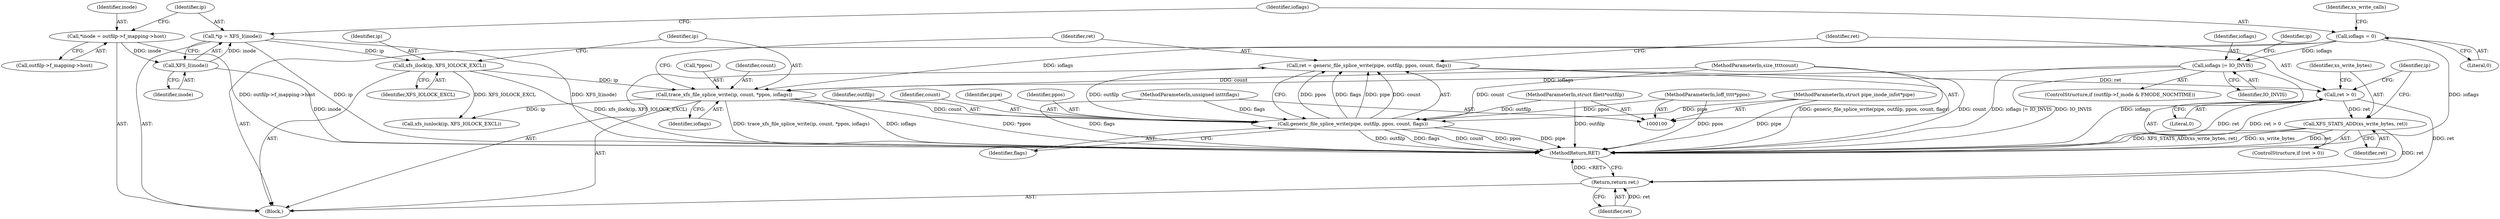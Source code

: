 digraph "1_linux_8d0207652cbe27d1f962050737848e5ad4671958@API" {
"1000153" [label="(Call,ret = generic_file_splice_write(pipe, outfilp, ppos, count, flags))"];
"1000155" [label="(Call,generic_file_splice_write(pipe, outfilp, ppos, count, flags))"];
"1000101" [label="(MethodParameterIn,struct pipe_inode_info\t*pipe)"];
"1000102" [label="(MethodParameterIn,struct file\t\t*outfilp)"];
"1000103" [label="(MethodParameterIn,loff_t\t\t\t*ppos)"];
"1000147" [label="(Call,trace_xfs_file_splice_write(ip, count, *ppos, ioflags))"];
"1000144" [label="(Call,xfs_ilock(ip, XFS_IOLOCK_EXCL))"];
"1000116" [label="(Call,*ip = XFS_I(inode))"];
"1000118" [label="(Call,XFS_I(inode))"];
"1000108" [label="(Call,*inode = outfilp->f_mapping->host)"];
"1000104" [label="(MethodParameterIn,size_t\t\t\tcount)"];
"1000133" [label="(Call,ioflags |= IO_INVIS)"];
"1000121" [label="(Call,ioflags = 0)"];
"1000105" [label="(MethodParameterIn,unsigned int\t\tflags)"];
"1000162" [label="(Call,ret > 0)"];
"1000165" [label="(Call,XFS_STATS_ADD(xs_write_bytes, ret))"];
"1000171" [label="(Return,return ret;)"];
"1000150" [label="(Call,*ppos)"];
"1000109" [label="(Identifier,inode)"];
"1000171" [label="(Return,return ret;)"];
"1000149" [label="(Identifier,count)"];
"1000102" [label="(MethodParameterIn,struct file\t\t*outfilp)"];
"1000121" [label="(Call,ioflags = 0)"];
"1000126" [label="(Identifier,xs_write_calls)"];
"1000162" [label="(Call,ret > 0)"];
"1000153" [label="(Call,ret = generic_file_splice_write(pipe, outfilp, ppos, count, flags))"];
"1000160" [label="(Identifier,flags)"];
"1000147" [label="(Call,trace_xfs_file_splice_write(ip, count, *ppos, ioflags))"];
"1000146" [label="(Identifier,XFS_IOLOCK_EXCL)"];
"1000167" [label="(Identifier,ret)"];
"1000156" [label="(Identifier,pipe)"];
"1000165" [label="(Call,XFS_STATS_ADD(xs_write_bytes, ret))"];
"1000122" [label="(Identifier,ioflags)"];
"1000164" [label="(Literal,0)"];
"1000101" [label="(MethodParameterIn,struct pipe_inode_info\t*pipe)"];
"1000152" [label="(Identifier,ioflags)"];
"1000127" [label="(ControlStructure,if (outfilp->f_mode & FMODE_NOCMTIME))"];
"1000118" [label="(Call,XFS_I(inode))"];
"1000119" [label="(Identifier,inode)"];
"1000157" [label="(Identifier,outfilp)"];
"1000139" [label="(Identifier,ip)"];
"1000105" [label="(MethodParameterIn,unsigned int\t\tflags)"];
"1000159" [label="(Identifier,count)"];
"1000163" [label="(Identifier,ret)"];
"1000161" [label="(ControlStructure,if (ret > 0))"];
"1000166" [label="(Identifier,xs_write_bytes)"];
"1000104" [label="(MethodParameterIn,size_t\t\t\tcount)"];
"1000148" [label="(Identifier,ip)"];
"1000106" [label="(Block,)"];
"1000173" [label="(MethodReturn,RET)"];
"1000155" [label="(Call,generic_file_splice_write(pipe, outfilp, ppos, count, flags))"];
"1000158" [label="(Identifier,ppos)"];
"1000133" [label="(Call,ioflags |= IO_INVIS)"];
"1000116" [label="(Call,*ip = XFS_I(inode))"];
"1000123" [label="(Literal,0)"];
"1000134" [label="(Identifier,ioflags)"];
"1000145" [label="(Identifier,ip)"];
"1000154" [label="(Identifier,ret)"];
"1000108" [label="(Call,*inode = outfilp->f_mapping->host)"];
"1000169" [label="(Identifier,ip)"];
"1000172" [label="(Identifier,ret)"];
"1000103" [label="(MethodParameterIn,loff_t\t\t\t*ppos)"];
"1000135" [label="(Identifier,IO_INVIS)"];
"1000117" [label="(Identifier,ip)"];
"1000168" [label="(Call,xfs_iunlock(ip, XFS_IOLOCK_EXCL))"];
"1000144" [label="(Call,xfs_ilock(ip, XFS_IOLOCK_EXCL))"];
"1000110" [label="(Call,outfilp->f_mapping->host)"];
"1000153" -> "1000106"  [label="AST: "];
"1000153" -> "1000155"  [label="CFG: "];
"1000154" -> "1000153"  [label="AST: "];
"1000155" -> "1000153"  [label="AST: "];
"1000163" -> "1000153"  [label="CFG: "];
"1000153" -> "1000173"  [label="DDG: generic_file_splice_write(pipe, outfilp, ppos, count, flags)"];
"1000155" -> "1000153"  [label="DDG: ppos"];
"1000155" -> "1000153"  [label="DDG: flags"];
"1000155" -> "1000153"  [label="DDG: pipe"];
"1000155" -> "1000153"  [label="DDG: count"];
"1000155" -> "1000153"  [label="DDG: outfilp"];
"1000153" -> "1000162"  [label="DDG: ret"];
"1000155" -> "1000160"  [label="CFG: "];
"1000156" -> "1000155"  [label="AST: "];
"1000157" -> "1000155"  [label="AST: "];
"1000158" -> "1000155"  [label="AST: "];
"1000159" -> "1000155"  [label="AST: "];
"1000160" -> "1000155"  [label="AST: "];
"1000155" -> "1000173"  [label="DDG: outfilp"];
"1000155" -> "1000173"  [label="DDG: flags"];
"1000155" -> "1000173"  [label="DDG: count"];
"1000155" -> "1000173"  [label="DDG: ppos"];
"1000155" -> "1000173"  [label="DDG: pipe"];
"1000101" -> "1000155"  [label="DDG: pipe"];
"1000102" -> "1000155"  [label="DDG: outfilp"];
"1000103" -> "1000155"  [label="DDG: ppos"];
"1000147" -> "1000155"  [label="DDG: count"];
"1000104" -> "1000155"  [label="DDG: count"];
"1000105" -> "1000155"  [label="DDG: flags"];
"1000101" -> "1000100"  [label="AST: "];
"1000101" -> "1000173"  [label="DDG: pipe"];
"1000102" -> "1000100"  [label="AST: "];
"1000102" -> "1000173"  [label="DDG: outfilp"];
"1000103" -> "1000100"  [label="AST: "];
"1000103" -> "1000173"  [label="DDG: ppos"];
"1000147" -> "1000106"  [label="AST: "];
"1000147" -> "1000152"  [label="CFG: "];
"1000148" -> "1000147"  [label="AST: "];
"1000149" -> "1000147"  [label="AST: "];
"1000150" -> "1000147"  [label="AST: "];
"1000152" -> "1000147"  [label="AST: "];
"1000154" -> "1000147"  [label="CFG: "];
"1000147" -> "1000173"  [label="DDG: ioflags"];
"1000147" -> "1000173"  [label="DDG: *ppos"];
"1000147" -> "1000173"  [label="DDG: trace_xfs_file_splice_write(ip, count, *ppos, ioflags)"];
"1000144" -> "1000147"  [label="DDG: ip"];
"1000104" -> "1000147"  [label="DDG: count"];
"1000133" -> "1000147"  [label="DDG: ioflags"];
"1000121" -> "1000147"  [label="DDG: ioflags"];
"1000147" -> "1000168"  [label="DDG: ip"];
"1000144" -> "1000106"  [label="AST: "];
"1000144" -> "1000146"  [label="CFG: "];
"1000145" -> "1000144"  [label="AST: "];
"1000146" -> "1000144"  [label="AST: "];
"1000148" -> "1000144"  [label="CFG: "];
"1000144" -> "1000173"  [label="DDG: xfs_ilock(ip, XFS_IOLOCK_EXCL)"];
"1000116" -> "1000144"  [label="DDG: ip"];
"1000144" -> "1000168"  [label="DDG: XFS_IOLOCK_EXCL"];
"1000116" -> "1000106"  [label="AST: "];
"1000116" -> "1000118"  [label="CFG: "];
"1000117" -> "1000116"  [label="AST: "];
"1000118" -> "1000116"  [label="AST: "];
"1000122" -> "1000116"  [label="CFG: "];
"1000116" -> "1000173"  [label="DDG: XFS_I(inode)"];
"1000116" -> "1000173"  [label="DDG: ip"];
"1000118" -> "1000116"  [label="DDG: inode"];
"1000118" -> "1000119"  [label="CFG: "];
"1000119" -> "1000118"  [label="AST: "];
"1000118" -> "1000173"  [label="DDG: inode"];
"1000108" -> "1000118"  [label="DDG: inode"];
"1000108" -> "1000106"  [label="AST: "];
"1000108" -> "1000110"  [label="CFG: "];
"1000109" -> "1000108"  [label="AST: "];
"1000110" -> "1000108"  [label="AST: "];
"1000117" -> "1000108"  [label="CFG: "];
"1000108" -> "1000173"  [label="DDG: outfilp->f_mapping->host"];
"1000104" -> "1000100"  [label="AST: "];
"1000104" -> "1000173"  [label="DDG: count"];
"1000133" -> "1000127"  [label="AST: "];
"1000133" -> "1000135"  [label="CFG: "];
"1000134" -> "1000133"  [label="AST: "];
"1000135" -> "1000133"  [label="AST: "];
"1000139" -> "1000133"  [label="CFG: "];
"1000133" -> "1000173"  [label="DDG: ioflags"];
"1000133" -> "1000173"  [label="DDG: ioflags |= IO_INVIS"];
"1000133" -> "1000173"  [label="DDG: IO_INVIS"];
"1000121" -> "1000133"  [label="DDG: ioflags"];
"1000121" -> "1000106"  [label="AST: "];
"1000121" -> "1000123"  [label="CFG: "];
"1000122" -> "1000121"  [label="AST: "];
"1000123" -> "1000121"  [label="AST: "];
"1000126" -> "1000121"  [label="CFG: "];
"1000121" -> "1000173"  [label="DDG: ioflags"];
"1000105" -> "1000100"  [label="AST: "];
"1000105" -> "1000173"  [label="DDG: flags"];
"1000162" -> "1000161"  [label="AST: "];
"1000162" -> "1000164"  [label="CFG: "];
"1000163" -> "1000162"  [label="AST: "];
"1000164" -> "1000162"  [label="AST: "];
"1000166" -> "1000162"  [label="CFG: "];
"1000169" -> "1000162"  [label="CFG: "];
"1000162" -> "1000173"  [label="DDG: ret"];
"1000162" -> "1000173"  [label="DDG: ret > 0"];
"1000162" -> "1000165"  [label="DDG: ret"];
"1000162" -> "1000171"  [label="DDG: ret"];
"1000165" -> "1000161"  [label="AST: "];
"1000165" -> "1000167"  [label="CFG: "];
"1000166" -> "1000165"  [label="AST: "];
"1000167" -> "1000165"  [label="AST: "];
"1000169" -> "1000165"  [label="CFG: "];
"1000165" -> "1000173"  [label="DDG: XFS_STATS_ADD(xs_write_bytes, ret)"];
"1000165" -> "1000173"  [label="DDG: xs_write_bytes"];
"1000165" -> "1000173"  [label="DDG: ret"];
"1000165" -> "1000171"  [label="DDG: ret"];
"1000171" -> "1000106"  [label="AST: "];
"1000171" -> "1000172"  [label="CFG: "];
"1000172" -> "1000171"  [label="AST: "];
"1000173" -> "1000171"  [label="CFG: "];
"1000171" -> "1000173"  [label="DDG: <RET>"];
"1000172" -> "1000171"  [label="DDG: ret"];
}

